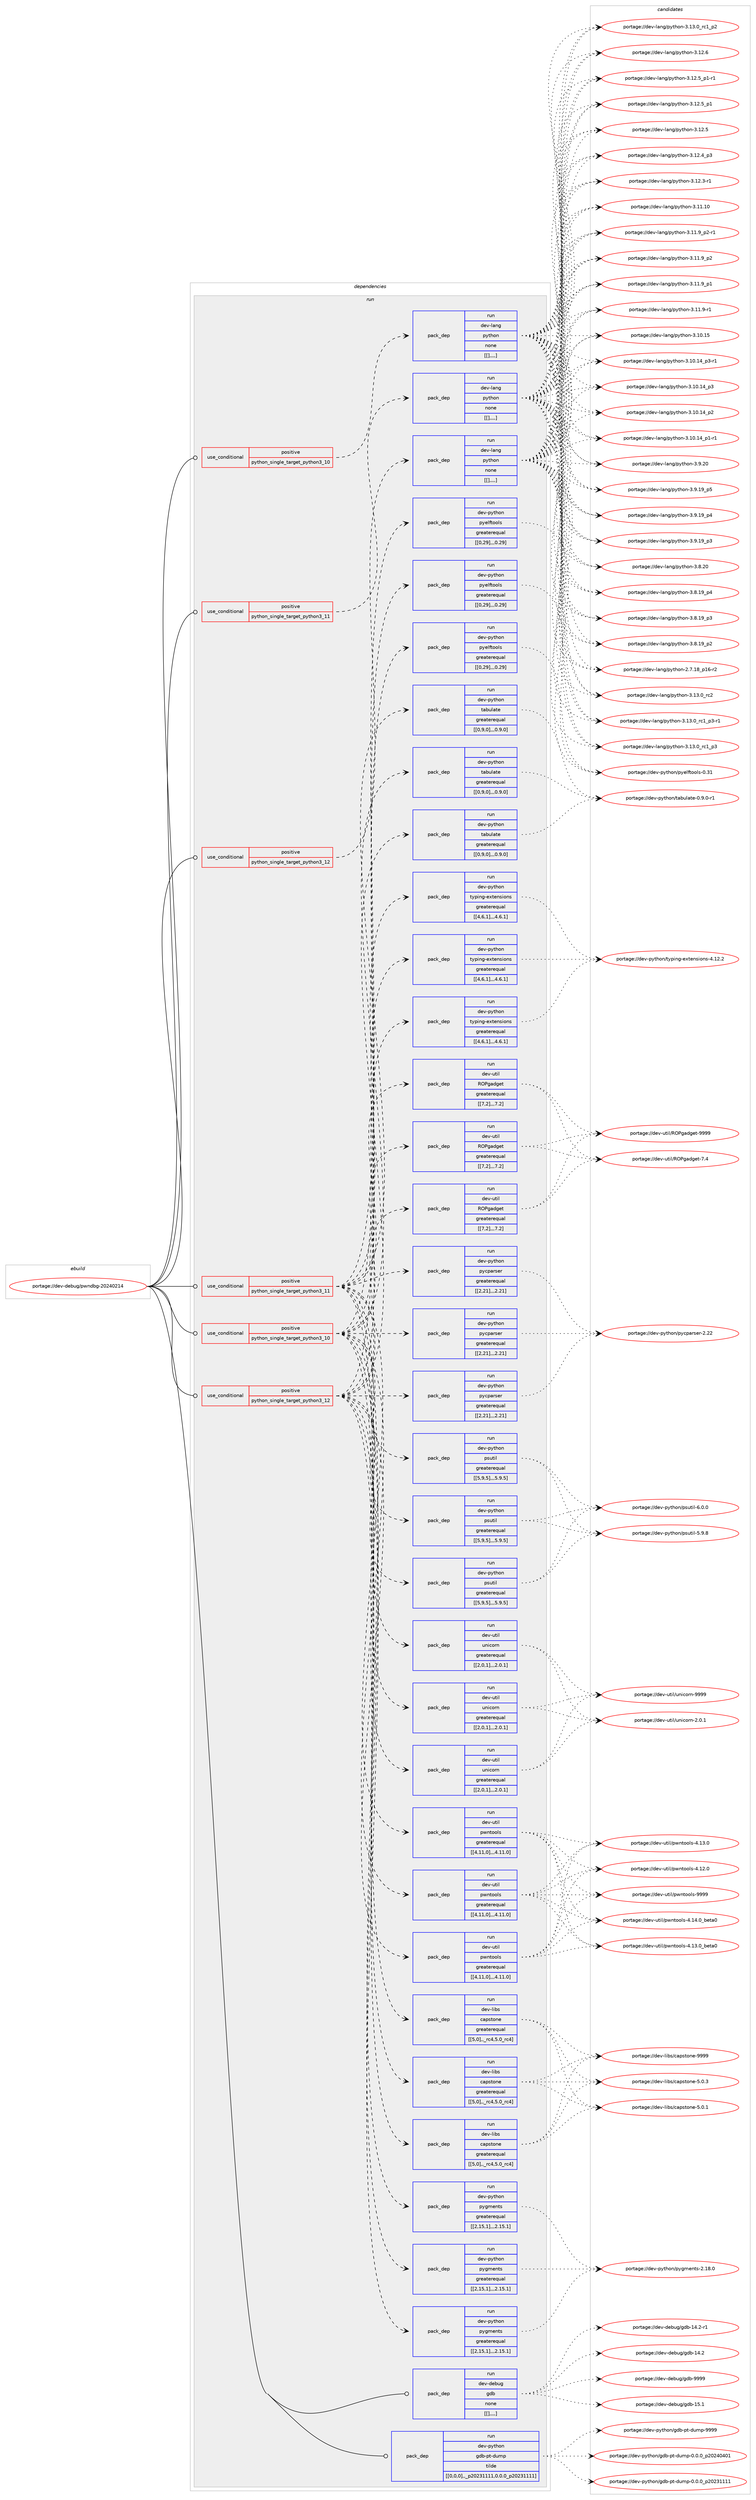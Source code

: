 digraph prolog {

# *************
# Graph options
# *************

newrank=true;
concentrate=true;
compound=true;
graph [rankdir=LR,fontname=Helvetica,fontsize=10,ranksep=1.5];#, ranksep=2.5, nodesep=0.2];
edge  [arrowhead=vee];
node  [fontname=Helvetica,fontsize=10];

# **********
# The ebuild
# **********

subgraph cluster_leftcol {
color=gray;
label=<<i>ebuild</i>>;
id [label="portage://dev-debug/pwndbg-20240214", color=red, width=4, href="../dev-debug/pwndbg-20240214.svg"];
}

# ****************
# The dependencies
# ****************

subgraph cluster_midcol {
color=gray;
label=<<i>dependencies</i>>;
subgraph cluster_compile {
fillcolor="#eeeeee";
style=filled;
label=<<i>compile</i>>;
}
subgraph cluster_compileandrun {
fillcolor="#eeeeee";
style=filled;
label=<<i>compile and run</i>>;
}
subgraph cluster_run {
fillcolor="#eeeeee";
style=filled;
label=<<i>run</i>>;
subgraph cond19634 {
dependency73044 [label=<<TABLE BORDER="0" CELLBORDER="1" CELLSPACING="0" CELLPADDING="4"><TR><TD ROWSPAN="3" CELLPADDING="10">use_conditional</TD></TR><TR><TD>positive</TD></TR><TR><TD>python_single_target_python3_10</TD></TR></TABLE>>, shape=none, color=red];
subgraph pack52462 {
dependency73045 [label=<<TABLE BORDER="0" CELLBORDER="1" CELLSPACING="0" CELLPADDING="4" WIDTH="220"><TR><TD ROWSPAN="6" CELLPADDING="30">pack_dep</TD></TR><TR><TD WIDTH="110">run</TD></TR><TR><TD>dev-lang</TD></TR><TR><TD>python</TD></TR><TR><TD>none</TD></TR><TR><TD>[[],,,,]</TD></TR></TABLE>>, shape=none, color=blue];
}
dependency73044:e -> dependency73045:w [weight=20,style="dashed",arrowhead="vee"];
}
id:e -> dependency73044:w [weight=20,style="solid",arrowhead="odot"];
subgraph cond19635 {
dependency73046 [label=<<TABLE BORDER="0" CELLBORDER="1" CELLSPACING="0" CELLPADDING="4"><TR><TD ROWSPAN="3" CELLPADDING="10">use_conditional</TD></TR><TR><TD>positive</TD></TR><TR><TD>python_single_target_python3_10</TD></TR></TABLE>>, shape=none, color=red];
subgraph pack52463 {
dependency73047 [label=<<TABLE BORDER="0" CELLBORDER="1" CELLSPACING="0" CELLPADDING="4" WIDTH="220"><TR><TD ROWSPAN="6" CELLPADDING="30">pack_dep</TD></TR><TR><TD WIDTH="110">run</TD></TR><TR><TD>dev-libs</TD></TR><TR><TD>capstone</TD></TR><TR><TD>greaterequal</TD></TR><TR><TD>[[5,0],,_rc4,5.0_rc4]</TD></TR></TABLE>>, shape=none, color=blue];
}
dependency73046:e -> dependency73047:w [weight=20,style="dashed",arrowhead="vee"];
subgraph pack52464 {
dependency73048 [label=<<TABLE BORDER="0" CELLBORDER="1" CELLSPACING="0" CELLPADDING="4" WIDTH="220"><TR><TD ROWSPAN="6" CELLPADDING="30">pack_dep</TD></TR><TR><TD WIDTH="110">run</TD></TR><TR><TD>dev-python</TD></TR><TR><TD>psutil</TD></TR><TR><TD>greaterequal</TD></TR><TR><TD>[[5,9,5],,,5.9.5]</TD></TR></TABLE>>, shape=none, color=blue];
}
dependency73046:e -> dependency73048:w [weight=20,style="dashed",arrowhead="vee"];
subgraph pack52465 {
dependency73049 [label=<<TABLE BORDER="0" CELLBORDER="1" CELLSPACING="0" CELLPADDING="4" WIDTH="220"><TR><TD ROWSPAN="6" CELLPADDING="30">pack_dep</TD></TR><TR><TD WIDTH="110">run</TD></TR><TR><TD>dev-python</TD></TR><TR><TD>pycparser</TD></TR><TR><TD>greaterequal</TD></TR><TR><TD>[[2,21],,,2.21]</TD></TR></TABLE>>, shape=none, color=blue];
}
dependency73046:e -> dependency73049:w [weight=20,style="dashed",arrowhead="vee"];
subgraph pack52466 {
dependency73050 [label=<<TABLE BORDER="0" CELLBORDER="1" CELLSPACING="0" CELLPADDING="4" WIDTH="220"><TR><TD ROWSPAN="6" CELLPADDING="30">pack_dep</TD></TR><TR><TD WIDTH="110">run</TD></TR><TR><TD>dev-python</TD></TR><TR><TD>pyelftools</TD></TR><TR><TD>greaterequal</TD></TR><TR><TD>[[0,29],,,0.29]</TD></TR></TABLE>>, shape=none, color=blue];
}
dependency73046:e -> dependency73050:w [weight=20,style="dashed",arrowhead="vee"];
subgraph pack52467 {
dependency73051 [label=<<TABLE BORDER="0" CELLBORDER="1" CELLSPACING="0" CELLPADDING="4" WIDTH="220"><TR><TD ROWSPAN="6" CELLPADDING="30">pack_dep</TD></TR><TR><TD WIDTH="110">run</TD></TR><TR><TD>dev-python</TD></TR><TR><TD>pygments</TD></TR><TR><TD>greaterequal</TD></TR><TR><TD>[[2,15,1],,,2.15.1]</TD></TR></TABLE>>, shape=none, color=blue];
}
dependency73046:e -> dependency73051:w [weight=20,style="dashed",arrowhead="vee"];
subgraph pack52468 {
dependency73052 [label=<<TABLE BORDER="0" CELLBORDER="1" CELLSPACING="0" CELLPADDING="4" WIDTH="220"><TR><TD ROWSPAN="6" CELLPADDING="30">pack_dep</TD></TR><TR><TD WIDTH="110">run</TD></TR><TR><TD>dev-python</TD></TR><TR><TD>tabulate</TD></TR><TR><TD>greaterequal</TD></TR><TR><TD>[[0,9,0],,,0.9.0]</TD></TR></TABLE>>, shape=none, color=blue];
}
dependency73046:e -> dependency73052:w [weight=20,style="dashed",arrowhead="vee"];
subgraph pack52469 {
dependency73053 [label=<<TABLE BORDER="0" CELLBORDER="1" CELLSPACING="0" CELLPADDING="4" WIDTH="220"><TR><TD ROWSPAN="6" CELLPADDING="30">pack_dep</TD></TR><TR><TD WIDTH="110">run</TD></TR><TR><TD>dev-python</TD></TR><TR><TD>typing-extensions</TD></TR><TR><TD>greaterequal</TD></TR><TR><TD>[[4,6,1],,,4.6.1]</TD></TR></TABLE>>, shape=none, color=blue];
}
dependency73046:e -> dependency73053:w [weight=20,style="dashed",arrowhead="vee"];
subgraph pack52470 {
dependency73054 [label=<<TABLE BORDER="0" CELLBORDER="1" CELLSPACING="0" CELLPADDING="4" WIDTH="220"><TR><TD ROWSPAN="6" CELLPADDING="30">pack_dep</TD></TR><TR><TD WIDTH="110">run</TD></TR><TR><TD>dev-util</TD></TR><TR><TD>pwntools</TD></TR><TR><TD>greaterequal</TD></TR><TR><TD>[[4,11,0],,,4.11.0]</TD></TR></TABLE>>, shape=none, color=blue];
}
dependency73046:e -> dependency73054:w [weight=20,style="dashed",arrowhead="vee"];
subgraph pack52471 {
dependency73055 [label=<<TABLE BORDER="0" CELLBORDER="1" CELLSPACING="0" CELLPADDING="4" WIDTH="220"><TR><TD ROWSPAN="6" CELLPADDING="30">pack_dep</TD></TR><TR><TD WIDTH="110">run</TD></TR><TR><TD>dev-util</TD></TR><TR><TD>ROPgadget</TD></TR><TR><TD>greaterequal</TD></TR><TR><TD>[[7,2],,,7.2]</TD></TR></TABLE>>, shape=none, color=blue];
}
dependency73046:e -> dependency73055:w [weight=20,style="dashed",arrowhead="vee"];
subgraph pack52472 {
dependency73056 [label=<<TABLE BORDER="0" CELLBORDER="1" CELLSPACING="0" CELLPADDING="4" WIDTH="220"><TR><TD ROWSPAN="6" CELLPADDING="30">pack_dep</TD></TR><TR><TD WIDTH="110">run</TD></TR><TR><TD>dev-util</TD></TR><TR><TD>unicorn</TD></TR><TR><TD>greaterequal</TD></TR><TR><TD>[[2,0,1],,,2.0.1]</TD></TR></TABLE>>, shape=none, color=blue];
}
dependency73046:e -> dependency73056:w [weight=20,style="dashed",arrowhead="vee"];
}
id:e -> dependency73046:w [weight=20,style="solid",arrowhead="odot"];
subgraph cond19636 {
dependency73057 [label=<<TABLE BORDER="0" CELLBORDER="1" CELLSPACING="0" CELLPADDING="4"><TR><TD ROWSPAN="3" CELLPADDING="10">use_conditional</TD></TR><TR><TD>positive</TD></TR><TR><TD>python_single_target_python3_11</TD></TR></TABLE>>, shape=none, color=red];
subgraph pack52473 {
dependency73058 [label=<<TABLE BORDER="0" CELLBORDER="1" CELLSPACING="0" CELLPADDING="4" WIDTH="220"><TR><TD ROWSPAN="6" CELLPADDING="30">pack_dep</TD></TR><TR><TD WIDTH="110">run</TD></TR><TR><TD>dev-lang</TD></TR><TR><TD>python</TD></TR><TR><TD>none</TD></TR><TR><TD>[[],,,,]</TD></TR></TABLE>>, shape=none, color=blue];
}
dependency73057:e -> dependency73058:w [weight=20,style="dashed",arrowhead="vee"];
}
id:e -> dependency73057:w [weight=20,style="solid",arrowhead="odot"];
subgraph cond19637 {
dependency73059 [label=<<TABLE BORDER="0" CELLBORDER="1" CELLSPACING="0" CELLPADDING="4"><TR><TD ROWSPAN="3" CELLPADDING="10">use_conditional</TD></TR><TR><TD>positive</TD></TR><TR><TD>python_single_target_python3_11</TD></TR></TABLE>>, shape=none, color=red];
subgraph pack52474 {
dependency73060 [label=<<TABLE BORDER="0" CELLBORDER="1" CELLSPACING="0" CELLPADDING="4" WIDTH="220"><TR><TD ROWSPAN="6" CELLPADDING="30">pack_dep</TD></TR><TR><TD WIDTH="110">run</TD></TR><TR><TD>dev-libs</TD></TR><TR><TD>capstone</TD></TR><TR><TD>greaterequal</TD></TR><TR><TD>[[5,0],,_rc4,5.0_rc4]</TD></TR></TABLE>>, shape=none, color=blue];
}
dependency73059:e -> dependency73060:w [weight=20,style="dashed",arrowhead="vee"];
subgraph pack52475 {
dependency73061 [label=<<TABLE BORDER="0" CELLBORDER="1" CELLSPACING="0" CELLPADDING="4" WIDTH="220"><TR><TD ROWSPAN="6" CELLPADDING="30">pack_dep</TD></TR><TR><TD WIDTH="110">run</TD></TR><TR><TD>dev-python</TD></TR><TR><TD>psutil</TD></TR><TR><TD>greaterequal</TD></TR><TR><TD>[[5,9,5],,,5.9.5]</TD></TR></TABLE>>, shape=none, color=blue];
}
dependency73059:e -> dependency73061:w [weight=20,style="dashed",arrowhead="vee"];
subgraph pack52476 {
dependency73062 [label=<<TABLE BORDER="0" CELLBORDER="1" CELLSPACING="0" CELLPADDING="4" WIDTH="220"><TR><TD ROWSPAN="6" CELLPADDING="30">pack_dep</TD></TR><TR><TD WIDTH="110">run</TD></TR><TR><TD>dev-python</TD></TR><TR><TD>pycparser</TD></TR><TR><TD>greaterequal</TD></TR><TR><TD>[[2,21],,,2.21]</TD></TR></TABLE>>, shape=none, color=blue];
}
dependency73059:e -> dependency73062:w [weight=20,style="dashed",arrowhead="vee"];
subgraph pack52477 {
dependency73063 [label=<<TABLE BORDER="0" CELLBORDER="1" CELLSPACING="0" CELLPADDING="4" WIDTH="220"><TR><TD ROWSPAN="6" CELLPADDING="30">pack_dep</TD></TR><TR><TD WIDTH="110">run</TD></TR><TR><TD>dev-python</TD></TR><TR><TD>pyelftools</TD></TR><TR><TD>greaterequal</TD></TR><TR><TD>[[0,29],,,0.29]</TD></TR></TABLE>>, shape=none, color=blue];
}
dependency73059:e -> dependency73063:w [weight=20,style="dashed",arrowhead="vee"];
subgraph pack52478 {
dependency73064 [label=<<TABLE BORDER="0" CELLBORDER="1" CELLSPACING="0" CELLPADDING="4" WIDTH="220"><TR><TD ROWSPAN="6" CELLPADDING="30">pack_dep</TD></TR><TR><TD WIDTH="110">run</TD></TR><TR><TD>dev-python</TD></TR><TR><TD>pygments</TD></TR><TR><TD>greaterequal</TD></TR><TR><TD>[[2,15,1],,,2.15.1]</TD></TR></TABLE>>, shape=none, color=blue];
}
dependency73059:e -> dependency73064:w [weight=20,style="dashed",arrowhead="vee"];
subgraph pack52479 {
dependency73065 [label=<<TABLE BORDER="0" CELLBORDER="1" CELLSPACING="0" CELLPADDING="4" WIDTH="220"><TR><TD ROWSPAN="6" CELLPADDING="30">pack_dep</TD></TR><TR><TD WIDTH="110">run</TD></TR><TR><TD>dev-python</TD></TR><TR><TD>tabulate</TD></TR><TR><TD>greaterequal</TD></TR><TR><TD>[[0,9,0],,,0.9.0]</TD></TR></TABLE>>, shape=none, color=blue];
}
dependency73059:e -> dependency73065:w [weight=20,style="dashed",arrowhead="vee"];
subgraph pack52480 {
dependency73066 [label=<<TABLE BORDER="0" CELLBORDER="1" CELLSPACING="0" CELLPADDING="4" WIDTH="220"><TR><TD ROWSPAN="6" CELLPADDING="30">pack_dep</TD></TR><TR><TD WIDTH="110">run</TD></TR><TR><TD>dev-python</TD></TR><TR><TD>typing-extensions</TD></TR><TR><TD>greaterequal</TD></TR><TR><TD>[[4,6,1],,,4.6.1]</TD></TR></TABLE>>, shape=none, color=blue];
}
dependency73059:e -> dependency73066:w [weight=20,style="dashed",arrowhead="vee"];
subgraph pack52481 {
dependency73067 [label=<<TABLE BORDER="0" CELLBORDER="1" CELLSPACING="0" CELLPADDING="4" WIDTH="220"><TR><TD ROWSPAN="6" CELLPADDING="30">pack_dep</TD></TR><TR><TD WIDTH="110">run</TD></TR><TR><TD>dev-util</TD></TR><TR><TD>pwntools</TD></TR><TR><TD>greaterequal</TD></TR><TR><TD>[[4,11,0],,,4.11.0]</TD></TR></TABLE>>, shape=none, color=blue];
}
dependency73059:e -> dependency73067:w [weight=20,style="dashed",arrowhead="vee"];
subgraph pack52482 {
dependency73068 [label=<<TABLE BORDER="0" CELLBORDER="1" CELLSPACING="0" CELLPADDING="4" WIDTH="220"><TR><TD ROWSPAN="6" CELLPADDING="30">pack_dep</TD></TR><TR><TD WIDTH="110">run</TD></TR><TR><TD>dev-util</TD></TR><TR><TD>ROPgadget</TD></TR><TR><TD>greaterequal</TD></TR><TR><TD>[[7,2],,,7.2]</TD></TR></TABLE>>, shape=none, color=blue];
}
dependency73059:e -> dependency73068:w [weight=20,style="dashed",arrowhead="vee"];
subgraph pack52483 {
dependency73069 [label=<<TABLE BORDER="0" CELLBORDER="1" CELLSPACING="0" CELLPADDING="4" WIDTH="220"><TR><TD ROWSPAN="6" CELLPADDING="30">pack_dep</TD></TR><TR><TD WIDTH="110">run</TD></TR><TR><TD>dev-util</TD></TR><TR><TD>unicorn</TD></TR><TR><TD>greaterequal</TD></TR><TR><TD>[[2,0,1],,,2.0.1]</TD></TR></TABLE>>, shape=none, color=blue];
}
dependency73059:e -> dependency73069:w [weight=20,style="dashed",arrowhead="vee"];
}
id:e -> dependency73059:w [weight=20,style="solid",arrowhead="odot"];
subgraph cond19638 {
dependency73070 [label=<<TABLE BORDER="0" CELLBORDER="1" CELLSPACING="0" CELLPADDING="4"><TR><TD ROWSPAN="3" CELLPADDING="10">use_conditional</TD></TR><TR><TD>positive</TD></TR><TR><TD>python_single_target_python3_12</TD></TR></TABLE>>, shape=none, color=red];
subgraph pack52484 {
dependency73071 [label=<<TABLE BORDER="0" CELLBORDER="1" CELLSPACING="0" CELLPADDING="4" WIDTH="220"><TR><TD ROWSPAN="6" CELLPADDING="30">pack_dep</TD></TR><TR><TD WIDTH="110">run</TD></TR><TR><TD>dev-lang</TD></TR><TR><TD>python</TD></TR><TR><TD>none</TD></TR><TR><TD>[[],,,,]</TD></TR></TABLE>>, shape=none, color=blue];
}
dependency73070:e -> dependency73071:w [weight=20,style="dashed",arrowhead="vee"];
}
id:e -> dependency73070:w [weight=20,style="solid",arrowhead="odot"];
subgraph cond19639 {
dependency73072 [label=<<TABLE BORDER="0" CELLBORDER="1" CELLSPACING="0" CELLPADDING="4"><TR><TD ROWSPAN="3" CELLPADDING="10">use_conditional</TD></TR><TR><TD>positive</TD></TR><TR><TD>python_single_target_python3_12</TD></TR></TABLE>>, shape=none, color=red];
subgraph pack52485 {
dependency73073 [label=<<TABLE BORDER="0" CELLBORDER="1" CELLSPACING="0" CELLPADDING="4" WIDTH="220"><TR><TD ROWSPAN="6" CELLPADDING="30">pack_dep</TD></TR><TR><TD WIDTH="110">run</TD></TR><TR><TD>dev-libs</TD></TR><TR><TD>capstone</TD></TR><TR><TD>greaterequal</TD></TR><TR><TD>[[5,0],,_rc4,5.0_rc4]</TD></TR></TABLE>>, shape=none, color=blue];
}
dependency73072:e -> dependency73073:w [weight=20,style="dashed",arrowhead="vee"];
subgraph pack52486 {
dependency73074 [label=<<TABLE BORDER="0" CELLBORDER="1" CELLSPACING="0" CELLPADDING="4" WIDTH="220"><TR><TD ROWSPAN="6" CELLPADDING="30">pack_dep</TD></TR><TR><TD WIDTH="110">run</TD></TR><TR><TD>dev-python</TD></TR><TR><TD>psutil</TD></TR><TR><TD>greaterequal</TD></TR><TR><TD>[[5,9,5],,,5.9.5]</TD></TR></TABLE>>, shape=none, color=blue];
}
dependency73072:e -> dependency73074:w [weight=20,style="dashed",arrowhead="vee"];
subgraph pack52487 {
dependency73075 [label=<<TABLE BORDER="0" CELLBORDER="1" CELLSPACING="0" CELLPADDING="4" WIDTH="220"><TR><TD ROWSPAN="6" CELLPADDING="30">pack_dep</TD></TR><TR><TD WIDTH="110">run</TD></TR><TR><TD>dev-python</TD></TR><TR><TD>pycparser</TD></TR><TR><TD>greaterequal</TD></TR><TR><TD>[[2,21],,,2.21]</TD></TR></TABLE>>, shape=none, color=blue];
}
dependency73072:e -> dependency73075:w [weight=20,style="dashed",arrowhead="vee"];
subgraph pack52488 {
dependency73076 [label=<<TABLE BORDER="0" CELLBORDER="1" CELLSPACING="0" CELLPADDING="4" WIDTH="220"><TR><TD ROWSPAN="6" CELLPADDING="30">pack_dep</TD></TR><TR><TD WIDTH="110">run</TD></TR><TR><TD>dev-python</TD></TR><TR><TD>pyelftools</TD></TR><TR><TD>greaterequal</TD></TR><TR><TD>[[0,29],,,0.29]</TD></TR></TABLE>>, shape=none, color=blue];
}
dependency73072:e -> dependency73076:w [weight=20,style="dashed",arrowhead="vee"];
subgraph pack52489 {
dependency73077 [label=<<TABLE BORDER="0" CELLBORDER="1" CELLSPACING="0" CELLPADDING="4" WIDTH="220"><TR><TD ROWSPAN="6" CELLPADDING="30">pack_dep</TD></TR><TR><TD WIDTH="110">run</TD></TR><TR><TD>dev-python</TD></TR><TR><TD>pygments</TD></TR><TR><TD>greaterequal</TD></TR><TR><TD>[[2,15,1],,,2.15.1]</TD></TR></TABLE>>, shape=none, color=blue];
}
dependency73072:e -> dependency73077:w [weight=20,style="dashed",arrowhead="vee"];
subgraph pack52490 {
dependency73078 [label=<<TABLE BORDER="0" CELLBORDER="1" CELLSPACING="0" CELLPADDING="4" WIDTH="220"><TR><TD ROWSPAN="6" CELLPADDING="30">pack_dep</TD></TR><TR><TD WIDTH="110">run</TD></TR><TR><TD>dev-python</TD></TR><TR><TD>tabulate</TD></TR><TR><TD>greaterequal</TD></TR><TR><TD>[[0,9,0],,,0.9.0]</TD></TR></TABLE>>, shape=none, color=blue];
}
dependency73072:e -> dependency73078:w [weight=20,style="dashed",arrowhead="vee"];
subgraph pack52491 {
dependency73079 [label=<<TABLE BORDER="0" CELLBORDER="1" CELLSPACING="0" CELLPADDING="4" WIDTH="220"><TR><TD ROWSPAN="6" CELLPADDING="30">pack_dep</TD></TR><TR><TD WIDTH="110">run</TD></TR><TR><TD>dev-python</TD></TR><TR><TD>typing-extensions</TD></TR><TR><TD>greaterequal</TD></TR><TR><TD>[[4,6,1],,,4.6.1]</TD></TR></TABLE>>, shape=none, color=blue];
}
dependency73072:e -> dependency73079:w [weight=20,style="dashed",arrowhead="vee"];
subgraph pack52492 {
dependency73080 [label=<<TABLE BORDER="0" CELLBORDER="1" CELLSPACING="0" CELLPADDING="4" WIDTH="220"><TR><TD ROWSPAN="6" CELLPADDING="30">pack_dep</TD></TR><TR><TD WIDTH="110">run</TD></TR><TR><TD>dev-util</TD></TR><TR><TD>pwntools</TD></TR><TR><TD>greaterequal</TD></TR><TR><TD>[[4,11,0],,,4.11.0]</TD></TR></TABLE>>, shape=none, color=blue];
}
dependency73072:e -> dependency73080:w [weight=20,style="dashed",arrowhead="vee"];
subgraph pack52493 {
dependency73081 [label=<<TABLE BORDER="0" CELLBORDER="1" CELLSPACING="0" CELLPADDING="4" WIDTH="220"><TR><TD ROWSPAN="6" CELLPADDING="30">pack_dep</TD></TR><TR><TD WIDTH="110">run</TD></TR><TR><TD>dev-util</TD></TR><TR><TD>ROPgadget</TD></TR><TR><TD>greaterequal</TD></TR><TR><TD>[[7,2],,,7.2]</TD></TR></TABLE>>, shape=none, color=blue];
}
dependency73072:e -> dependency73081:w [weight=20,style="dashed",arrowhead="vee"];
subgraph pack52494 {
dependency73082 [label=<<TABLE BORDER="0" CELLBORDER="1" CELLSPACING="0" CELLPADDING="4" WIDTH="220"><TR><TD ROWSPAN="6" CELLPADDING="30">pack_dep</TD></TR><TR><TD WIDTH="110">run</TD></TR><TR><TD>dev-util</TD></TR><TR><TD>unicorn</TD></TR><TR><TD>greaterequal</TD></TR><TR><TD>[[2,0,1],,,2.0.1]</TD></TR></TABLE>>, shape=none, color=blue];
}
dependency73072:e -> dependency73082:w [weight=20,style="dashed",arrowhead="vee"];
}
id:e -> dependency73072:w [weight=20,style="solid",arrowhead="odot"];
subgraph pack52495 {
dependency73083 [label=<<TABLE BORDER="0" CELLBORDER="1" CELLSPACING="0" CELLPADDING="4" WIDTH="220"><TR><TD ROWSPAN="6" CELLPADDING="30">pack_dep</TD></TR><TR><TD WIDTH="110">run</TD></TR><TR><TD>dev-debug</TD></TR><TR><TD>gdb</TD></TR><TR><TD>none</TD></TR><TR><TD>[[],,,,]</TD></TR></TABLE>>, shape=none, color=blue];
}
id:e -> dependency73083:w [weight=20,style="solid",arrowhead="odot"];
subgraph pack52496 {
dependency73084 [label=<<TABLE BORDER="0" CELLBORDER="1" CELLSPACING="0" CELLPADDING="4" WIDTH="220"><TR><TD ROWSPAN="6" CELLPADDING="30">pack_dep</TD></TR><TR><TD WIDTH="110">run</TD></TR><TR><TD>dev-python</TD></TR><TR><TD>gdb-pt-dump</TD></TR><TR><TD>tilde</TD></TR><TR><TD>[[0,0,0],,_p20231111,0.0.0_p20231111]</TD></TR></TABLE>>, shape=none, color=blue];
}
id:e -> dependency73084:w [weight=20,style="solid",arrowhead="odot"];
}
}

# **************
# The candidates
# **************

subgraph cluster_choices {
rank=same;
color=gray;
label=<<i>candidates</i>>;

subgraph choice52462 {
color=black;
nodesep=1;
choice10010111845108971101034711212111610411111045514649514648951149950 [label="portage://dev-lang/python-3.13.0_rc2", color=red, width=4,href="../dev-lang/python-3.13.0_rc2.svg"];
choice1001011184510897110103471121211161041111104551464951464895114994995112514511449 [label="portage://dev-lang/python-3.13.0_rc1_p3-r1", color=red, width=4,href="../dev-lang/python-3.13.0_rc1_p3-r1.svg"];
choice100101118451089711010347112121116104111110455146495146489511499499511251 [label="portage://dev-lang/python-3.13.0_rc1_p3", color=red, width=4,href="../dev-lang/python-3.13.0_rc1_p3.svg"];
choice100101118451089711010347112121116104111110455146495146489511499499511250 [label="portage://dev-lang/python-3.13.0_rc1_p2", color=red, width=4,href="../dev-lang/python-3.13.0_rc1_p2.svg"];
choice10010111845108971101034711212111610411111045514649504654 [label="portage://dev-lang/python-3.12.6", color=red, width=4,href="../dev-lang/python-3.12.6.svg"];
choice1001011184510897110103471121211161041111104551464950465395112494511449 [label="portage://dev-lang/python-3.12.5_p1-r1", color=red, width=4,href="../dev-lang/python-3.12.5_p1-r1.svg"];
choice100101118451089711010347112121116104111110455146495046539511249 [label="portage://dev-lang/python-3.12.5_p1", color=red, width=4,href="../dev-lang/python-3.12.5_p1.svg"];
choice10010111845108971101034711212111610411111045514649504653 [label="portage://dev-lang/python-3.12.5", color=red, width=4,href="../dev-lang/python-3.12.5.svg"];
choice100101118451089711010347112121116104111110455146495046529511251 [label="portage://dev-lang/python-3.12.4_p3", color=red, width=4,href="../dev-lang/python-3.12.4_p3.svg"];
choice100101118451089711010347112121116104111110455146495046514511449 [label="portage://dev-lang/python-3.12.3-r1", color=red, width=4,href="../dev-lang/python-3.12.3-r1.svg"];
choice1001011184510897110103471121211161041111104551464949464948 [label="portage://dev-lang/python-3.11.10", color=red, width=4,href="../dev-lang/python-3.11.10.svg"];
choice1001011184510897110103471121211161041111104551464949465795112504511449 [label="portage://dev-lang/python-3.11.9_p2-r1", color=red, width=4,href="../dev-lang/python-3.11.9_p2-r1.svg"];
choice100101118451089711010347112121116104111110455146494946579511250 [label="portage://dev-lang/python-3.11.9_p2", color=red, width=4,href="../dev-lang/python-3.11.9_p2.svg"];
choice100101118451089711010347112121116104111110455146494946579511249 [label="portage://dev-lang/python-3.11.9_p1", color=red, width=4,href="../dev-lang/python-3.11.9_p1.svg"];
choice100101118451089711010347112121116104111110455146494946574511449 [label="portage://dev-lang/python-3.11.9-r1", color=red, width=4,href="../dev-lang/python-3.11.9-r1.svg"];
choice1001011184510897110103471121211161041111104551464948464953 [label="portage://dev-lang/python-3.10.15", color=red, width=4,href="../dev-lang/python-3.10.15.svg"];
choice100101118451089711010347112121116104111110455146494846495295112514511449 [label="portage://dev-lang/python-3.10.14_p3-r1", color=red, width=4,href="../dev-lang/python-3.10.14_p3-r1.svg"];
choice10010111845108971101034711212111610411111045514649484649529511251 [label="portage://dev-lang/python-3.10.14_p3", color=red, width=4,href="../dev-lang/python-3.10.14_p3.svg"];
choice10010111845108971101034711212111610411111045514649484649529511250 [label="portage://dev-lang/python-3.10.14_p2", color=red, width=4,href="../dev-lang/python-3.10.14_p2.svg"];
choice100101118451089711010347112121116104111110455146494846495295112494511449 [label="portage://dev-lang/python-3.10.14_p1-r1", color=red, width=4,href="../dev-lang/python-3.10.14_p1-r1.svg"];
choice10010111845108971101034711212111610411111045514657465048 [label="portage://dev-lang/python-3.9.20", color=red, width=4,href="../dev-lang/python-3.9.20.svg"];
choice100101118451089711010347112121116104111110455146574649579511253 [label="portage://dev-lang/python-3.9.19_p5", color=red, width=4,href="../dev-lang/python-3.9.19_p5.svg"];
choice100101118451089711010347112121116104111110455146574649579511252 [label="portage://dev-lang/python-3.9.19_p4", color=red, width=4,href="../dev-lang/python-3.9.19_p4.svg"];
choice100101118451089711010347112121116104111110455146574649579511251 [label="portage://dev-lang/python-3.9.19_p3", color=red, width=4,href="../dev-lang/python-3.9.19_p3.svg"];
choice10010111845108971101034711212111610411111045514656465048 [label="portage://dev-lang/python-3.8.20", color=red, width=4,href="../dev-lang/python-3.8.20.svg"];
choice100101118451089711010347112121116104111110455146564649579511252 [label="portage://dev-lang/python-3.8.19_p4", color=red, width=4,href="../dev-lang/python-3.8.19_p4.svg"];
choice100101118451089711010347112121116104111110455146564649579511251 [label="portage://dev-lang/python-3.8.19_p3", color=red, width=4,href="../dev-lang/python-3.8.19_p3.svg"];
choice100101118451089711010347112121116104111110455146564649579511250 [label="portage://dev-lang/python-3.8.19_p2", color=red, width=4,href="../dev-lang/python-3.8.19_p2.svg"];
choice100101118451089711010347112121116104111110455046554649569511249544511450 [label="portage://dev-lang/python-2.7.18_p16-r2", color=red, width=4,href="../dev-lang/python-2.7.18_p16-r2.svg"];
dependency73045:e -> choice10010111845108971101034711212111610411111045514649514648951149950:w [style=dotted,weight="100"];
dependency73045:e -> choice1001011184510897110103471121211161041111104551464951464895114994995112514511449:w [style=dotted,weight="100"];
dependency73045:e -> choice100101118451089711010347112121116104111110455146495146489511499499511251:w [style=dotted,weight="100"];
dependency73045:e -> choice100101118451089711010347112121116104111110455146495146489511499499511250:w [style=dotted,weight="100"];
dependency73045:e -> choice10010111845108971101034711212111610411111045514649504654:w [style=dotted,weight="100"];
dependency73045:e -> choice1001011184510897110103471121211161041111104551464950465395112494511449:w [style=dotted,weight="100"];
dependency73045:e -> choice100101118451089711010347112121116104111110455146495046539511249:w [style=dotted,weight="100"];
dependency73045:e -> choice10010111845108971101034711212111610411111045514649504653:w [style=dotted,weight="100"];
dependency73045:e -> choice100101118451089711010347112121116104111110455146495046529511251:w [style=dotted,weight="100"];
dependency73045:e -> choice100101118451089711010347112121116104111110455146495046514511449:w [style=dotted,weight="100"];
dependency73045:e -> choice1001011184510897110103471121211161041111104551464949464948:w [style=dotted,weight="100"];
dependency73045:e -> choice1001011184510897110103471121211161041111104551464949465795112504511449:w [style=dotted,weight="100"];
dependency73045:e -> choice100101118451089711010347112121116104111110455146494946579511250:w [style=dotted,weight="100"];
dependency73045:e -> choice100101118451089711010347112121116104111110455146494946579511249:w [style=dotted,weight="100"];
dependency73045:e -> choice100101118451089711010347112121116104111110455146494946574511449:w [style=dotted,weight="100"];
dependency73045:e -> choice1001011184510897110103471121211161041111104551464948464953:w [style=dotted,weight="100"];
dependency73045:e -> choice100101118451089711010347112121116104111110455146494846495295112514511449:w [style=dotted,weight="100"];
dependency73045:e -> choice10010111845108971101034711212111610411111045514649484649529511251:w [style=dotted,weight="100"];
dependency73045:e -> choice10010111845108971101034711212111610411111045514649484649529511250:w [style=dotted,weight="100"];
dependency73045:e -> choice100101118451089711010347112121116104111110455146494846495295112494511449:w [style=dotted,weight="100"];
dependency73045:e -> choice10010111845108971101034711212111610411111045514657465048:w [style=dotted,weight="100"];
dependency73045:e -> choice100101118451089711010347112121116104111110455146574649579511253:w [style=dotted,weight="100"];
dependency73045:e -> choice100101118451089711010347112121116104111110455146574649579511252:w [style=dotted,weight="100"];
dependency73045:e -> choice100101118451089711010347112121116104111110455146574649579511251:w [style=dotted,weight="100"];
dependency73045:e -> choice10010111845108971101034711212111610411111045514656465048:w [style=dotted,weight="100"];
dependency73045:e -> choice100101118451089711010347112121116104111110455146564649579511252:w [style=dotted,weight="100"];
dependency73045:e -> choice100101118451089711010347112121116104111110455146564649579511251:w [style=dotted,weight="100"];
dependency73045:e -> choice100101118451089711010347112121116104111110455146564649579511250:w [style=dotted,weight="100"];
dependency73045:e -> choice100101118451089711010347112121116104111110455046554649569511249544511450:w [style=dotted,weight="100"];
}
subgraph choice52463 {
color=black;
nodesep=1;
choice10010111845108105981154799971121151161111101014557575757 [label="portage://dev-libs/capstone-9999", color=red, width=4,href="../dev-libs/capstone-9999.svg"];
choice1001011184510810598115479997112115116111110101455346484651 [label="portage://dev-libs/capstone-5.0.3", color=red, width=4,href="../dev-libs/capstone-5.0.3.svg"];
choice1001011184510810598115479997112115116111110101455346484649 [label="portage://dev-libs/capstone-5.0.1", color=red, width=4,href="../dev-libs/capstone-5.0.1.svg"];
dependency73047:e -> choice10010111845108105981154799971121151161111101014557575757:w [style=dotted,weight="100"];
dependency73047:e -> choice1001011184510810598115479997112115116111110101455346484651:w [style=dotted,weight="100"];
dependency73047:e -> choice1001011184510810598115479997112115116111110101455346484649:w [style=dotted,weight="100"];
}
subgraph choice52464 {
color=black;
nodesep=1;
choice1001011184511212111610411111047112115117116105108455446484648 [label="portage://dev-python/psutil-6.0.0", color=red, width=4,href="../dev-python/psutil-6.0.0.svg"];
choice1001011184511212111610411111047112115117116105108455346574656 [label="portage://dev-python/psutil-5.9.8", color=red, width=4,href="../dev-python/psutil-5.9.8.svg"];
dependency73048:e -> choice1001011184511212111610411111047112115117116105108455446484648:w [style=dotted,weight="100"];
dependency73048:e -> choice1001011184511212111610411111047112115117116105108455346574656:w [style=dotted,weight="100"];
}
subgraph choice52465 {
color=black;
nodesep=1;
choice100101118451121211161041111104711212199112971141151011144550465050 [label="portage://dev-python/pycparser-2.22", color=red, width=4,href="../dev-python/pycparser-2.22.svg"];
dependency73049:e -> choice100101118451121211161041111104711212199112971141151011144550465050:w [style=dotted,weight="100"];
}
subgraph choice52466 {
color=black;
nodesep=1;
choice10010111845112121116104111110471121211011081021161111111081154548465149 [label="portage://dev-python/pyelftools-0.31", color=red, width=4,href="../dev-python/pyelftools-0.31.svg"];
dependency73050:e -> choice10010111845112121116104111110471121211011081021161111111081154548465149:w [style=dotted,weight="100"];
}
subgraph choice52467 {
color=black;
nodesep=1;
choice100101118451121211161041111104711212110310910111011611545504649564648 [label="portage://dev-python/pygments-2.18.0", color=red, width=4,href="../dev-python/pygments-2.18.0.svg"];
dependency73051:e -> choice100101118451121211161041111104711212110310910111011611545504649564648:w [style=dotted,weight="100"];
}
subgraph choice52468 {
color=black;
nodesep=1;
choice10010111845112121116104111110471169798117108971161014548465746484511449 [label="portage://dev-python/tabulate-0.9.0-r1", color=red, width=4,href="../dev-python/tabulate-0.9.0-r1.svg"];
dependency73052:e -> choice10010111845112121116104111110471169798117108971161014548465746484511449:w [style=dotted,weight="100"];
}
subgraph choice52469 {
color=black;
nodesep=1;
choice10010111845112121116104111110471161211121051101034510112011610111011510511111011545524649504650 [label="portage://dev-python/typing-extensions-4.12.2", color=red, width=4,href="../dev-python/typing-extensions-4.12.2.svg"];
dependency73053:e -> choice10010111845112121116104111110471161211121051101034510112011610111011510511111011545524649504650:w [style=dotted,weight="100"];
}
subgraph choice52470 {
color=black;
nodesep=1;
choice10010111845117116105108471121191101161111111081154557575757 [label="portage://dev-util/pwntools-9999", color=red, width=4,href="../dev-util/pwntools-9999.svg"];
choice10010111845117116105108471121191101161111111081154552464952464895981011169748 [label="portage://dev-util/pwntools-4.14.0_beta0", color=red, width=4,href="../dev-util/pwntools-4.14.0_beta0.svg"];
choice10010111845117116105108471121191101161111111081154552464951464895981011169748 [label="portage://dev-util/pwntools-4.13.0_beta0", color=red, width=4,href="../dev-util/pwntools-4.13.0_beta0.svg"];
choice100101118451171161051084711211911011611111110811545524649514648 [label="portage://dev-util/pwntools-4.13.0", color=red, width=4,href="../dev-util/pwntools-4.13.0.svg"];
choice100101118451171161051084711211911011611111110811545524649504648 [label="portage://dev-util/pwntools-4.12.0", color=red, width=4,href="../dev-util/pwntools-4.12.0.svg"];
dependency73054:e -> choice10010111845117116105108471121191101161111111081154557575757:w [style=dotted,weight="100"];
dependency73054:e -> choice10010111845117116105108471121191101161111111081154552464952464895981011169748:w [style=dotted,weight="100"];
dependency73054:e -> choice10010111845117116105108471121191101161111111081154552464951464895981011169748:w [style=dotted,weight="100"];
dependency73054:e -> choice100101118451171161051084711211911011611111110811545524649514648:w [style=dotted,weight="100"];
dependency73054:e -> choice100101118451171161051084711211911011611111110811545524649504648:w [style=dotted,weight="100"];
}
subgraph choice52471 {
color=black;
nodesep=1;
choice1001011184511711610510847827980103971001031011164557575757 [label="portage://dev-util/ROPgadget-9999", color=red, width=4,href="../dev-util/ROPgadget-9999.svg"];
choice10010111845117116105108478279801039710010310111645554652 [label="portage://dev-util/ROPgadget-7.4", color=red, width=4,href="../dev-util/ROPgadget-7.4.svg"];
dependency73055:e -> choice1001011184511711610510847827980103971001031011164557575757:w [style=dotted,weight="100"];
dependency73055:e -> choice10010111845117116105108478279801039710010310111645554652:w [style=dotted,weight="100"];
}
subgraph choice52472 {
color=black;
nodesep=1;
choice1001011184511711610510847117110105991111141104557575757 [label="portage://dev-util/unicorn-9999", color=red, width=4,href="../dev-util/unicorn-9999.svg"];
choice100101118451171161051084711711010599111114110455046484649 [label="portage://dev-util/unicorn-2.0.1", color=red, width=4,href="../dev-util/unicorn-2.0.1.svg"];
dependency73056:e -> choice1001011184511711610510847117110105991111141104557575757:w [style=dotted,weight="100"];
dependency73056:e -> choice100101118451171161051084711711010599111114110455046484649:w [style=dotted,weight="100"];
}
subgraph choice52473 {
color=black;
nodesep=1;
choice10010111845108971101034711212111610411111045514649514648951149950 [label="portage://dev-lang/python-3.13.0_rc2", color=red, width=4,href="../dev-lang/python-3.13.0_rc2.svg"];
choice1001011184510897110103471121211161041111104551464951464895114994995112514511449 [label="portage://dev-lang/python-3.13.0_rc1_p3-r1", color=red, width=4,href="../dev-lang/python-3.13.0_rc1_p3-r1.svg"];
choice100101118451089711010347112121116104111110455146495146489511499499511251 [label="portage://dev-lang/python-3.13.0_rc1_p3", color=red, width=4,href="../dev-lang/python-3.13.0_rc1_p3.svg"];
choice100101118451089711010347112121116104111110455146495146489511499499511250 [label="portage://dev-lang/python-3.13.0_rc1_p2", color=red, width=4,href="../dev-lang/python-3.13.0_rc1_p2.svg"];
choice10010111845108971101034711212111610411111045514649504654 [label="portage://dev-lang/python-3.12.6", color=red, width=4,href="../dev-lang/python-3.12.6.svg"];
choice1001011184510897110103471121211161041111104551464950465395112494511449 [label="portage://dev-lang/python-3.12.5_p1-r1", color=red, width=4,href="../dev-lang/python-3.12.5_p1-r1.svg"];
choice100101118451089711010347112121116104111110455146495046539511249 [label="portage://dev-lang/python-3.12.5_p1", color=red, width=4,href="../dev-lang/python-3.12.5_p1.svg"];
choice10010111845108971101034711212111610411111045514649504653 [label="portage://dev-lang/python-3.12.5", color=red, width=4,href="../dev-lang/python-3.12.5.svg"];
choice100101118451089711010347112121116104111110455146495046529511251 [label="portage://dev-lang/python-3.12.4_p3", color=red, width=4,href="../dev-lang/python-3.12.4_p3.svg"];
choice100101118451089711010347112121116104111110455146495046514511449 [label="portage://dev-lang/python-3.12.3-r1", color=red, width=4,href="../dev-lang/python-3.12.3-r1.svg"];
choice1001011184510897110103471121211161041111104551464949464948 [label="portage://dev-lang/python-3.11.10", color=red, width=4,href="../dev-lang/python-3.11.10.svg"];
choice1001011184510897110103471121211161041111104551464949465795112504511449 [label="portage://dev-lang/python-3.11.9_p2-r1", color=red, width=4,href="../dev-lang/python-3.11.9_p2-r1.svg"];
choice100101118451089711010347112121116104111110455146494946579511250 [label="portage://dev-lang/python-3.11.9_p2", color=red, width=4,href="../dev-lang/python-3.11.9_p2.svg"];
choice100101118451089711010347112121116104111110455146494946579511249 [label="portage://dev-lang/python-3.11.9_p1", color=red, width=4,href="../dev-lang/python-3.11.9_p1.svg"];
choice100101118451089711010347112121116104111110455146494946574511449 [label="portage://dev-lang/python-3.11.9-r1", color=red, width=4,href="../dev-lang/python-3.11.9-r1.svg"];
choice1001011184510897110103471121211161041111104551464948464953 [label="portage://dev-lang/python-3.10.15", color=red, width=4,href="../dev-lang/python-3.10.15.svg"];
choice100101118451089711010347112121116104111110455146494846495295112514511449 [label="portage://dev-lang/python-3.10.14_p3-r1", color=red, width=4,href="../dev-lang/python-3.10.14_p3-r1.svg"];
choice10010111845108971101034711212111610411111045514649484649529511251 [label="portage://dev-lang/python-3.10.14_p3", color=red, width=4,href="../dev-lang/python-3.10.14_p3.svg"];
choice10010111845108971101034711212111610411111045514649484649529511250 [label="portage://dev-lang/python-3.10.14_p2", color=red, width=4,href="../dev-lang/python-3.10.14_p2.svg"];
choice100101118451089711010347112121116104111110455146494846495295112494511449 [label="portage://dev-lang/python-3.10.14_p1-r1", color=red, width=4,href="../dev-lang/python-3.10.14_p1-r1.svg"];
choice10010111845108971101034711212111610411111045514657465048 [label="portage://dev-lang/python-3.9.20", color=red, width=4,href="../dev-lang/python-3.9.20.svg"];
choice100101118451089711010347112121116104111110455146574649579511253 [label="portage://dev-lang/python-3.9.19_p5", color=red, width=4,href="../dev-lang/python-3.9.19_p5.svg"];
choice100101118451089711010347112121116104111110455146574649579511252 [label="portage://dev-lang/python-3.9.19_p4", color=red, width=4,href="../dev-lang/python-3.9.19_p4.svg"];
choice100101118451089711010347112121116104111110455146574649579511251 [label="portage://dev-lang/python-3.9.19_p3", color=red, width=4,href="../dev-lang/python-3.9.19_p3.svg"];
choice10010111845108971101034711212111610411111045514656465048 [label="portage://dev-lang/python-3.8.20", color=red, width=4,href="../dev-lang/python-3.8.20.svg"];
choice100101118451089711010347112121116104111110455146564649579511252 [label="portage://dev-lang/python-3.8.19_p4", color=red, width=4,href="../dev-lang/python-3.8.19_p4.svg"];
choice100101118451089711010347112121116104111110455146564649579511251 [label="portage://dev-lang/python-3.8.19_p3", color=red, width=4,href="../dev-lang/python-3.8.19_p3.svg"];
choice100101118451089711010347112121116104111110455146564649579511250 [label="portage://dev-lang/python-3.8.19_p2", color=red, width=4,href="../dev-lang/python-3.8.19_p2.svg"];
choice100101118451089711010347112121116104111110455046554649569511249544511450 [label="portage://dev-lang/python-2.7.18_p16-r2", color=red, width=4,href="../dev-lang/python-2.7.18_p16-r2.svg"];
dependency73058:e -> choice10010111845108971101034711212111610411111045514649514648951149950:w [style=dotted,weight="100"];
dependency73058:e -> choice1001011184510897110103471121211161041111104551464951464895114994995112514511449:w [style=dotted,weight="100"];
dependency73058:e -> choice100101118451089711010347112121116104111110455146495146489511499499511251:w [style=dotted,weight="100"];
dependency73058:e -> choice100101118451089711010347112121116104111110455146495146489511499499511250:w [style=dotted,weight="100"];
dependency73058:e -> choice10010111845108971101034711212111610411111045514649504654:w [style=dotted,weight="100"];
dependency73058:e -> choice1001011184510897110103471121211161041111104551464950465395112494511449:w [style=dotted,weight="100"];
dependency73058:e -> choice100101118451089711010347112121116104111110455146495046539511249:w [style=dotted,weight="100"];
dependency73058:e -> choice10010111845108971101034711212111610411111045514649504653:w [style=dotted,weight="100"];
dependency73058:e -> choice100101118451089711010347112121116104111110455146495046529511251:w [style=dotted,weight="100"];
dependency73058:e -> choice100101118451089711010347112121116104111110455146495046514511449:w [style=dotted,weight="100"];
dependency73058:e -> choice1001011184510897110103471121211161041111104551464949464948:w [style=dotted,weight="100"];
dependency73058:e -> choice1001011184510897110103471121211161041111104551464949465795112504511449:w [style=dotted,weight="100"];
dependency73058:e -> choice100101118451089711010347112121116104111110455146494946579511250:w [style=dotted,weight="100"];
dependency73058:e -> choice100101118451089711010347112121116104111110455146494946579511249:w [style=dotted,weight="100"];
dependency73058:e -> choice100101118451089711010347112121116104111110455146494946574511449:w [style=dotted,weight="100"];
dependency73058:e -> choice1001011184510897110103471121211161041111104551464948464953:w [style=dotted,weight="100"];
dependency73058:e -> choice100101118451089711010347112121116104111110455146494846495295112514511449:w [style=dotted,weight="100"];
dependency73058:e -> choice10010111845108971101034711212111610411111045514649484649529511251:w [style=dotted,weight="100"];
dependency73058:e -> choice10010111845108971101034711212111610411111045514649484649529511250:w [style=dotted,weight="100"];
dependency73058:e -> choice100101118451089711010347112121116104111110455146494846495295112494511449:w [style=dotted,weight="100"];
dependency73058:e -> choice10010111845108971101034711212111610411111045514657465048:w [style=dotted,weight="100"];
dependency73058:e -> choice100101118451089711010347112121116104111110455146574649579511253:w [style=dotted,weight="100"];
dependency73058:e -> choice100101118451089711010347112121116104111110455146574649579511252:w [style=dotted,weight="100"];
dependency73058:e -> choice100101118451089711010347112121116104111110455146574649579511251:w [style=dotted,weight="100"];
dependency73058:e -> choice10010111845108971101034711212111610411111045514656465048:w [style=dotted,weight="100"];
dependency73058:e -> choice100101118451089711010347112121116104111110455146564649579511252:w [style=dotted,weight="100"];
dependency73058:e -> choice100101118451089711010347112121116104111110455146564649579511251:w [style=dotted,weight="100"];
dependency73058:e -> choice100101118451089711010347112121116104111110455146564649579511250:w [style=dotted,weight="100"];
dependency73058:e -> choice100101118451089711010347112121116104111110455046554649569511249544511450:w [style=dotted,weight="100"];
}
subgraph choice52474 {
color=black;
nodesep=1;
choice10010111845108105981154799971121151161111101014557575757 [label="portage://dev-libs/capstone-9999", color=red, width=4,href="../dev-libs/capstone-9999.svg"];
choice1001011184510810598115479997112115116111110101455346484651 [label="portage://dev-libs/capstone-5.0.3", color=red, width=4,href="../dev-libs/capstone-5.0.3.svg"];
choice1001011184510810598115479997112115116111110101455346484649 [label="portage://dev-libs/capstone-5.0.1", color=red, width=4,href="../dev-libs/capstone-5.0.1.svg"];
dependency73060:e -> choice10010111845108105981154799971121151161111101014557575757:w [style=dotted,weight="100"];
dependency73060:e -> choice1001011184510810598115479997112115116111110101455346484651:w [style=dotted,weight="100"];
dependency73060:e -> choice1001011184510810598115479997112115116111110101455346484649:w [style=dotted,weight="100"];
}
subgraph choice52475 {
color=black;
nodesep=1;
choice1001011184511212111610411111047112115117116105108455446484648 [label="portage://dev-python/psutil-6.0.0", color=red, width=4,href="../dev-python/psutil-6.0.0.svg"];
choice1001011184511212111610411111047112115117116105108455346574656 [label="portage://dev-python/psutil-5.9.8", color=red, width=4,href="../dev-python/psutil-5.9.8.svg"];
dependency73061:e -> choice1001011184511212111610411111047112115117116105108455446484648:w [style=dotted,weight="100"];
dependency73061:e -> choice1001011184511212111610411111047112115117116105108455346574656:w [style=dotted,weight="100"];
}
subgraph choice52476 {
color=black;
nodesep=1;
choice100101118451121211161041111104711212199112971141151011144550465050 [label="portage://dev-python/pycparser-2.22", color=red, width=4,href="../dev-python/pycparser-2.22.svg"];
dependency73062:e -> choice100101118451121211161041111104711212199112971141151011144550465050:w [style=dotted,weight="100"];
}
subgraph choice52477 {
color=black;
nodesep=1;
choice10010111845112121116104111110471121211011081021161111111081154548465149 [label="portage://dev-python/pyelftools-0.31", color=red, width=4,href="../dev-python/pyelftools-0.31.svg"];
dependency73063:e -> choice10010111845112121116104111110471121211011081021161111111081154548465149:w [style=dotted,weight="100"];
}
subgraph choice52478 {
color=black;
nodesep=1;
choice100101118451121211161041111104711212110310910111011611545504649564648 [label="portage://dev-python/pygments-2.18.0", color=red, width=4,href="../dev-python/pygments-2.18.0.svg"];
dependency73064:e -> choice100101118451121211161041111104711212110310910111011611545504649564648:w [style=dotted,weight="100"];
}
subgraph choice52479 {
color=black;
nodesep=1;
choice10010111845112121116104111110471169798117108971161014548465746484511449 [label="portage://dev-python/tabulate-0.9.0-r1", color=red, width=4,href="../dev-python/tabulate-0.9.0-r1.svg"];
dependency73065:e -> choice10010111845112121116104111110471169798117108971161014548465746484511449:w [style=dotted,weight="100"];
}
subgraph choice52480 {
color=black;
nodesep=1;
choice10010111845112121116104111110471161211121051101034510112011610111011510511111011545524649504650 [label="portage://dev-python/typing-extensions-4.12.2", color=red, width=4,href="../dev-python/typing-extensions-4.12.2.svg"];
dependency73066:e -> choice10010111845112121116104111110471161211121051101034510112011610111011510511111011545524649504650:w [style=dotted,weight="100"];
}
subgraph choice52481 {
color=black;
nodesep=1;
choice10010111845117116105108471121191101161111111081154557575757 [label="portage://dev-util/pwntools-9999", color=red, width=4,href="../dev-util/pwntools-9999.svg"];
choice10010111845117116105108471121191101161111111081154552464952464895981011169748 [label="portage://dev-util/pwntools-4.14.0_beta0", color=red, width=4,href="../dev-util/pwntools-4.14.0_beta0.svg"];
choice10010111845117116105108471121191101161111111081154552464951464895981011169748 [label="portage://dev-util/pwntools-4.13.0_beta0", color=red, width=4,href="../dev-util/pwntools-4.13.0_beta0.svg"];
choice100101118451171161051084711211911011611111110811545524649514648 [label="portage://dev-util/pwntools-4.13.0", color=red, width=4,href="../dev-util/pwntools-4.13.0.svg"];
choice100101118451171161051084711211911011611111110811545524649504648 [label="portage://dev-util/pwntools-4.12.0", color=red, width=4,href="../dev-util/pwntools-4.12.0.svg"];
dependency73067:e -> choice10010111845117116105108471121191101161111111081154557575757:w [style=dotted,weight="100"];
dependency73067:e -> choice10010111845117116105108471121191101161111111081154552464952464895981011169748:w [style=dotted,weight="100"];
dependency73067:e -> choice10010111845117116105108471121191101161111111081154552464951464895981011169748:w [style=dotted,weight="100"];
dependency73067:e -> choice100101118451171161051084711211911011611111110811545524649514648:w [style=dotted,weight="100"];
dependency73067:e -> choice100101118451171161051084711211911011611111110811545524649504648:w [style=dotted,weight="100"];
}
subgraph choice52482 {
color=black;
nodesep=1;
choice1001011184511711610510847827980103971001031011164557575757 [label="portage://dev-util/ROPgadget-9999", color=red, width=4,href="../dev-util/ROPgadget-9999.svg"];
choice10010111845117116105108478279801039710010310111645554652 [label="portage://dev-util/ROPgadget-7.4", color=red, width=4,href="../dev-util/ROPgadget-7.4.svg"];
dependency73068:e -> choice1001011184511711610510847827980103971001031011164557575757:w [style=dotted,weight="100"];
dependency73068:e -> choice10010111845117116105108478279801039710010310111645554652:w [style=dotted,weight="100"];
}
subgraph choice52483 {
color=black;
nodesep=1;
choice1001011184511711610510847117110105991111141104557575757 [label="portage://dev-util/unicorn-9999", color=red, width=4,href="../dev-util/unicorn-9999.svg"];
choice100101118451171161051084711711010599111114110455046484649 [label="portage://dev-util/unicorn-2.0.1", color=red, width=4,href="../dev-util/unicorn-2.0.1.svg"];
dependency73069:e -> choice1001011184511711610510847117110105991111141104557575757:w [style=dotted,weight="100"];
dependency73069:e -> choice100101118451171161051084711711010599111114110455046484649:w [style=dotted,weight="100"];
}
subgraph choice52484 {
color=black;
nodesep=1;
choice10010111845108971101034711212111610411111045514649514648951149950 [label="portage://dev-lang/python-3.13.0_rc2", color=red, width=4,href="../dev-lang/python-3.13.0_rc2.svg"];
choice1001011184510897110103471121211161041111104551464951464895114994995112514511449 [label="portage://dev-lang/python-3.13.0_rc1_p3-r1", color=red, width=4,href="../dev-lang/python-3.13.0_rc1_p3-r1.svg"];
choice100101118451089711010347112121116104111110455146495146489511499499511251 [label="portage://dev-lang/python-3.13.0_rc1_p3", color=red, width=4,href="../dev-lang/python-3.13.0_rc1_p3.svg"];
choice100101118451089711010347112121116104111110455146495146489511499499511250 [label="portage://dev-lang/python-3.13.0_rc1_p2", color=red, width=4,href="../dev-lang/python-3.13.0_rc1_p2.svg"];
choice10010111845108971101034711212111610411111045514649504654 [label="portage://dev-lang/python-3.12.6", color=red, width=4,href="../dev-lang/python-3.12.6.svg"];
choice1001011184510897110103471121211161041111104551464950465395112494511449 [label="portage://dev-lang/python-3.12.5_p1-r1", color=red, width=4,href="../dev-lang/python-3.12.5_p1-r1.svg"];
choice100101118451089711010347112121116104111110455146495046539511249 [label="portage://dev-lang/python-3.12.5_p1", color=red, width=4,href="../dev-lang/python-3.12.5_p1.svg"];
choice10010111845108971101034711212111610411111045514649504653 [label="portage://dev-lang/python-3.12.5", color=red, width=4,href="../dev-lang/python-3.12.5.svg"];
choice100101118451089711010347112121116104111110455146495046529511251 [label="portage://dev-lang/python-3.12.4_p3", color=red, width=4,href="../dev-lang/python-3.12.4_p3.svg"];
choice100101118451089711010347112121116104111110455146495046514511449 [label="portage://dev-lang/python-3.12.3-r1", color=red, width=4,href="../dev-lang/python-3.12.3-r1.svg"];
choice1001011184510897110103471121211161041111104551464949464948 [label="portage://dev-lang/python-3.11.10", color=red, width=4,href="../dev-lang/python-3.11.10.svg"];
choice1001011184510897110103471121211161041111104551464949465795112504511449 [label="portage://dev-lang/python-3.11.9_p2-r1", color=red, width=4,href="../dev-lang/python-3.11.9_p2-r1.svg"];
choice100101118451089711010347112121116104111110455146494946579511250 [label="portage://dev-lang/python-3.11.9_p2", color=red, width=4,href="../dev-lang/python-3.11.9_p2.svg"];
choice100101118451089711010347112121116104111110455146494946579511249 [label="portage://dev-lang/python-3.11.9_p1", color=red, width=4,href="../dev-lang/python-3.11.9_p1.svg"];
choice100101118451089711010347112121116104111110455146494946574511449 [label="portage://dev-lang/python-3.11.9-r1", color=red, width=4,href="../dev-lang/python-3.11.9-r1.svg"];
choice1001011184510897110103471121211161041111104551464948464953 [label="portage://dev-lang/python-3.10.15", color=red, width=4,href="../dev-lang/python-3.10.15.svg"];
choice100101118451089711010347112121116104111110455146494846495295112514511449 [label="portage://dev-lang/python-3.10.14_p3-r1", color=red, width=4,href="../dev-lang/python-3.10.14_p3-r1.svg"];
choice10010111845108971101034711212111610411111045514649484649529511251 [label="portage://dev-lang/python-3.10.14_p3", color=red, width=4,href="../dev-lang/python-3.10.14_p3.svg"];
choice10010111845108971101034711212111610411111045514649484649529511250 [label="portage://dev-lang/python-3.10.14_p2", color=red, width=4,href="../dev-lang/python-3.10.14_p2.svg"];
choice100101118451089711010347112121116104111110455146494846495295112494511449 [label="portage://dev-lang/python-3.10.14_p1-r1", color=red, width=4,href="../dev-lang/python-3.10.14_p1-r1.svg"];
choice10010111845108971101034711212111610411111045514657465048 [label="portage://dev-lang/python-3.9.20", color=red, width=4,href="../dev-lang/python-3.9.20.svg"];
choice100101118451089711010347112121116104111110455146574649579511253 [label="portage://dev-lang/python-3.9.19_p5", color=red, width=4,href="../dev-lang/python-3.9.19_p5.svg"];
choice100101118451089711010347112121116104111110455146574649579511252 [label="portage://dev-lang/python-3.9.19_p4", color=red, width=4,href="../dev-lang/python-3.9.19_p4.svg"];
choice100101118451089711010347112121116104111110455146574649579511251 [label="portage://dev-lang/python-3.9.19_p3", color=red, width=4,href="../dev-lang/python-3.9.19_p3.svg"];
choice10010111845108971101034711212111610411111045514656465048 [label="portage://dev-lang/python-3.8.20", color=red, width=4,href="../dev-lang/python-3.8.20.svg"];
choice100101118451089711010347112121116104111110455146564649579511252 [label="portage://dev-lang/python-3.8.19_p4", color=red, width=4,href="../dev-lang/python-3.8.19_p4.svg"];
choice100101118451089711010347112121116104111110455146564649579511251 [label="portage://dev-lang/python-3.8.19_p3", color=red, width=4,href="../dev-lang/python-3.8.19_p3.svg"];
choice100101118451089711010347112121116104111110455146564649579511250 [label="portage://dev-lang/python-3.8.19_p2", color=red, width=4,href="../dev-lang/python-3.8.19_p2.svg"];
choice100101118451089711010347112121116104111110455046554649569511249544511450 [label="portage://dev-lang/python-2.7.18_p16-r2", color=red, width=4,href="../dev-lang/python-2.7.18_p16-r2.svg"];
dependency73071:e -> choice10010111845108971101034711212111610411111045514649514648951149950:w [style=dotted,weight="100"];
dependency73071:e -> choice1001011184510897110103471121211161041111104551464951464895114994995112514511449:w [style=dotted,weight="100"];
dependency73071:e -> choice100101118451089711010347112121116104111110455146495146489511499499511251:w [style=dotted,weight="100"];
dependency73071:e -> choice100101118451089711010347112121116104111110455146495146489511499499511250:w [style=dotted,weight="100"];
dependency73071:e -> choice10010111845108971101034711212111610411111045514649504654:w [style=dotted,weight="100"];
dependency73071:e -> choice1001011184510897110103471121211161041111104551464950465395112494511449:w [style=dotted,weight="100"];
dependency73071:e -> choice100101118451089711010347112121116104111110455146495046539511249:w [style=dotted,weight="100"];
dependency73071:e -> choice10010111845108971101034711212111610411111045514649504653:w [style=dotted,weight="100"];
dependency73071:e -> choice100101118451089711010347112121116104111110455146495046529511251:w [style=dotted,weight="100"];
dependency73071:e -> choice100101118451089711010347112121116104111110455146495046514511449:w [style=dotted,weight="100"];
dependency73071:e -> choice1001011184510897110103471121211161041111104551464949464948:w [style=dotted,weight="100"];
dependency73071:e -> choice1001011184510897110103471121211161041111104551464949465795112504511449:w [style=dotted,weight="100"];
dependency73071:e -> choice100101118451089711010347112121116104111110455146494946579511250:w [style=dotted,weight="100"];
dependency73071:e -> choice100101118451089711010347112121116104111110455146494946579511249:w [style=dotted,weight="100"];
dependency73071:e -> choice100101118451089711010347112121116104111110455146494946574511449:w [style=dotted,weight="100"];
dependency73071:e -> choice1001011184510897110103471121211161041111104551464948464953:w [style=dotted,weight="100"];
dependency73071:e -> choice100101118451089711010347112121116104111110455146494846495295112514511449:w [style=dotted,weight="100"];
dependency73071:e -> choice10010111845108971101034711212111610411111045514649484649529511251:w [style=dotted,weight="100"];
dependency73071:e -> choice10010111845108971101034711212111610411111045514649484649529511250:w [style=dotted,weight="100"];
dependency73071:e -> choice100101118451089711010347112121116104111110455146494846495295112494511449:w [style=dotted,weight="100"];
dependency73071:e -> choice10010111845108971101034711212111610411111045514657465048:w [style=dotted,weight="100"];
dependency73071:e -> choice100101118451089711010347112121116104111110455146574649579511253:w [style=dotted,weight="100"];
dependency73071:e -> choice100101118451089711010347112121116104111110455146574649579511252:w [style=dotted,weight="100"];
dependency73071:e -> choice100101118451089711010347112121116104111110455146574649579511251:w [style=dotted,weight="100"];
dependency73071:e -> choice10010111845108971101034711212111610411111045514656465048:w [style=dotted,weight="100"];
dependency73071:e -> choice100101118451089711010347112121116104111110455146564649579511252:w [style=dotted,weight="100"];
dependency73071:e -> choice100101118451089711010347112121116104111110455146564649579511251:w [style=dotted,weight="100"];
dependency73071:e -> choice100101118451089711010347112121116104111110455146564649579511250:w [style=dotted,weight="100"];
dependency73071:e -> choice100101118451089711010347112121116104111110455046554649569511249544511450:w [style=dotted,weight="100"];
}
subgraph choice52485 {
color=black;
nodesep=1;
choice10010111845108105981154799971121151161111101014557575757 [label="portage://dev-libs/capstone-9999", color=red, width=4,href="../dev-libs/capstone-9999.svg"];
choice1001011184510810598115479997112115116111110101455346484651 [label="portage://dev-libs/capstone-5.0.3", color=red, width=4,href="../dev-libs/capstone-5.0.3.svg"];
choice1001011184510810598115479997112115116111110101455346484649 [label="portage://dev-libs/capstone-5.0.1", color=red, width=4,href="../dev-libs/capstone-5.0.1.svg"];
dependency73073:e -> choice10010111845108105981154799971121151161111101014557575757:w [style=dotted,weight="100"];
dependency73073:e -> choice1001011184510810598115479997112115116111110101455346484651:w [style=dotted,weight="100"];
dependency73073:e -> choice1001011184510810598115479997112115116111110101455346484649:w [style=dotted,weight="100"];
}
subgraph choice52486 {
color=black;
nodesep=1;
choice1001011184511212111610411111047112115117116105108455446484648 [label="portage://dev-python/psutil-6.0.0", color=red, width=4,href="../dev-python/psutil-6.0.0.svg"];
choice1001011184511212111610411111047112115117116105108455346574656 [label="portage://dev-python/psutil-5.9.8", color=red, width=4,href="../dev-python/psutil-5.9.8.svg"];
dependency73074:e -> choice1001011184511212111610411111047112115117116105108455446484648:w [style=dotted,weight="100"];
dependency73074:e -> choice1001011184511212111610411111047112115117116105108455346574656:w [style=dotted,weight="100"];
}
subgraph choice52487 {
color=black;
nodesep=1;
choice100101118451121211161041111104711212199112971141151011144550465050 [label="portage://dev-python/pycparser-2.22", color=red, width=4,href="../dev-python/pycparser-2.22.svg"];
dependency73075:e -> choice100101118451121211161041111104711212199112971141151011144550465050:w [style=dotted,weight="100"];
}
subgraph choice52488 {
color=black;
nodesep=1;
choice10010111845112121116104111110471121211011081021161111111081154548465149 [label="portage://dev-python/pyelftools-0.31", color=red, width=4,href="../dev-python/pyelftools-0.31.svg"];
dependency73076:e -> choice10010111845112121116104111110471121211011081021161111111081154548465149:w [style=dotted,weight="100"];
}
subgraph choice52489 {
color=black;
nodesep=1;
choice100101118451121211161041111104711212110310910111011611545504649564648 [label="portage://dev-python/pygments-2.18.0", color=red, width=4,href="../dev-python/pygments-2.18.0.svg"];
dependency73077:e -> choice100101118451121211161041111104711212110310910111011611545504649564648:w [style=dotted,weight="100"];
}
subgraph choice52490 {
color=black;
nodesep=1;
choice10010111845112121116104111110471169798117108971161014548465746484511449 [label="portage://dev-python/tabulate-0.9.0-r1", color=red, width=4,href="../dev-python/tabulate-0.9.0-r1.svg"];
dependency73078:e -> choice10010111845112121116104111110471169798117108971161014548465746484511449:w [style=dotted,weight="100"];
}
subgraph choice52491 {
color=black;
nodesep=1;
choice10010111845112121116104111110471161211121051101034510112011610111011510511111011545524649504650 [label="portage://dev-python/typing-extensions-4.12.2", color=red, width=4,href="../dev-python/typing-extensions-4.12.2.svg"];
dependency73079:e -> choice10010111845112121116104111110471161211121051101034510112011610111011510511111011545524649504650:w [style=dotted,weight="100"];
}
subgraph choice52492 {
color=black;
nodesep=1;
choice10010111845117116105108471121191101161111111081154557575757 [label="portage://dev-util/pwntools-9999", color=red, width=4,href="../dev-util/pwntools-9999.svg"];
choice10010111845117116105108471121191101161111111081154552464952464895981011169748 [label="portage://dev-util/pwntools-4.14.0_beta0", color=red, width=4,href="../dev-util/pwntools-4.14.0_beta0.svg"];
choice10010111845117116105108471121191101161111111081154552464951464895981011169748 [label="portage://dev-util/pwntools-4.13.0_beta0", color=red, width=4,href="../dev-util/pwntools-4.13.0_beta0.svg"];
choice100101118451171161051084711211911011611111110811545524649514648 [label="portage://dev-util/pwntools-4.13.0", color=red, width=4,href="../dev-util/pwntools-4.13.0.svg"];
choice100101118451171161051084711211911011611111110811545524649504648 [label="portage://dev-util/pwntools-4.12.0", color=red, width=4,href="../dev-util/pwntools-4.12.0.svg"];
dependency73080:e -> choice10010111845117116105108471121191101161111111081154557575757:w [style=dotted,weight="100"];
dependency73080:e -> choice10010111845117116105108471121191101161111111081154552464952464895981011169748:w [style=dotted,weight="100"];
dependency73080:e -> choice10010111845117116105108471121191101161111111081154552464951464895981011169748:w [style=dotted,weight="100"];
dependency73080:e -> choice100101118451171161051084711211911011611111110811545524649514648:w [style=dotted,weight="100"];
dependency73080:e -> choice100101118451171161051084711211911011611111110811545524649504648:w [style=dotted,weight="100"];
}
subgraph choice52493 {
color=black;
nodesep=1;
choice1001011184511711610510847827980103971001031011164557575757 [label="portage://dev-util/ROPgadget-9999", color=red, width=4,href="../dev-util/ROPgadget-9999.svg"];
choice10010111845117116105108478279801039710010310111645554652 [label="portage://dev-util/ROPgadget-7.4", color=red, width=4,href="../dev-util/ROPgadget-7.4.svg"];
dependency73081:e -> choice1001011184511711610510847827980103971001031011164557575757:w [style=dotted,weight="100"];
dependency73081:e -> choice10010111845117116105108478279801039710010310111645554652:w [style=dotted,weight="100"];
}
subgraph choice52494 {
color=black;
nodesep=1;
choice1001011184511711610510847117110105991111141104557575757 [label="portage://dev-util/unicorn-9999", color=red, width=4,href="../dev-util/unicorn-9999.svg"];
choice100101118451171161051084711711010599111114110455046484649 [label="portage://dev-util/unicorn-2.0.1", color=red, width=4,href="../dev-util/unicorn-2.0.1.svg"];
dependency73082:e -> choice1001011184511711610510847117110105991111141104557575757:w [style=dotted,weight="100"];
dependency73082:e -> choice100101118451171161051084711711010599111114110455046484649:w [style=dotted,weight="100"];
}
subgraph choice52495 {
color=black;
nodesep=1;
choice100101118451001019811710347103100984557575757 [label="portage://dev-debug/gdb-9999", color=red, width=4,href="../dev-debug/gdb-9999.svg"];
choice100101118451001019811710347103100984549534649 [label="portage://dev-debug/gdb-15.1", color=red, width=4,href="../dev-debug/gdb-15.1.svg"];
choice1001011184510010198117103471031009845495246504511449 [label="portage://dev-debug/gdb-14.2-r1", color=red, width=4,href="../dev-debug/gdb-14.2-r1.svg"];
choice100101118451001019811710347103100984549524650 [label="portage://dev-debug/gdb-14.2", color=red, width=4,href="../dev-debug/gdb-14.2.svg"];
dependency73083:e -> choice100101118451001019811710347103100984557575757:w [style=dotted,weight="100"];
dependency73083:e -> choice100101118451001019811710347103100984549534649:w [style=dotted,weight="100"];
dependency73083:e -> choice1001011184510010198117103471031009845495246504511449:w [style=dotted,weight="100"];
dependency73083:e -> choice100101118451001019811710347103100984549524650:w [style=dotted,weight="100"];
}
subgraph choice52496 {
color=black;
nodesep=1;
choice10010111845112121116104111110471031009845112116451001171091124557575757 [label="portage://dev-python/gdb-pt-dump-9999", color=red, width=4,href="../dev-python/gdb-pt-dump-9999.svg"];
choice1001011184511212111610411111047103100984511211645100117109112454846484648951125048505248524849 [label="portage://dev-python/gdb-pt-dump-0.0.0_p20240401", color=red, width=4,href="../dev-python/gdb-pt-dump-0.0.0_p20240401.svg"];
choice1001011184511212111610411111047103100984511211645100117109112454846484648951125048505149494949 [label="portage://dev-python/gdb-pt-dump-0.0.0_p20231111", color=red, width=4,href="../dev-python/gdb-pt-dump-0.0.0_p20231111.svg"];
dependency73084:e -> choice10010111845112121116104111110471031009845112116451001171091124557575757:w [style=dotted,weight="100"];
dependency73084:e -> choice1001011184511212111610411111047103100984511211645100117109112454846484648951125048505248524849:w [style=dotted,weight="100"];
dependency73084:e -> choice1001011184511212111610411111047103100984511211645100117109112454846484648951125048505149494949:w [style=dotted,weight="100"];
}
}

}
